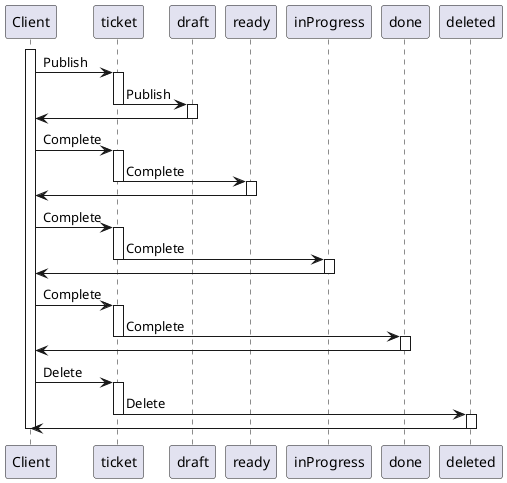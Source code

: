 @startuml
'https://plantuml.com/sequence-diagram

participant Client
participant ticket
participant draft
participant ready
participant inProgress
participant done
participant deleted

activate Client

Client -> ticket: Publish
activate ticket
ticket -> draft: Publish
deactivate ticket

activate draft
draft -> Client
deactivate draft

Client -> ticket: Complete
activate ticket
ticket -> ready: Complete
deactivate ticket

activate ready
ready -> Client
deactivate ready

Client -> ticket: Complete
activate ticket
ticket -> inProgress: Complete
deactivate ticket

activate inProgress
inProgress -> Client
deactivate inProgress

Client -> ticket: Complete
activate ticket
ticket -> done: Complete
deactivate ticket

activate done
done -> Client
deactivate done



Client -> ticket: Delete
activate ticket
ticket -> deleted: Delete
deactivate ticket

activate deleted
deleted -> Client
deactivate deleted


deactivate Client

@enduml

